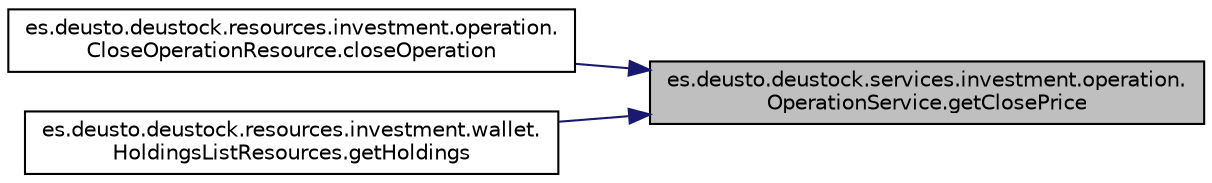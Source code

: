 digraph "es.deusto.deustock.services.investment.operation.OperationService.getClosePrice"
{
 // LATEX_PDF_SIZE
  edge [fontname="Helvetica",fontsize="10",labelfontname="Helvetica",labelfontsize="10"];
  node [fontname="Helvetica",fontsize="10",shape=record];
  rankdir="RL";
  Node1 [label="es.deusto.deustock.services.investment.operation.\lOperationService.getClosePrice",height=0.2,width=0.4,color="black", fillcolor="grey75", style="filled", fontcolor="black",tooltip=" "];
  Node1 -> Node2 [dir="back",color="midnightblue",fontsize="10",style="solid",fontname="Helvetica"];
  Node2 [label="es.deusto.deustock.resources.investment.operation.\lCloseOperationResource.closeOperation",height=0.2,width=0.4,color="black", fillcolor="white", style="filled",URL="$classes_1_1deusto_1_1deustock_1_1resources_1_1investment_1_1operation_1_1_close_operation_resource.html#a97a5e40fc7a80e301007021f36f79319",tooltip=" "];
  Node1 -> Node3 [dir="back",color="midnightblue",fontsize="10",style="solid",fontname="Helvetica"];
  Node3 [label="es.deusto.deustock.resources.investment.wallet.\lHoldingsListResources.getHoldings",height=0.2,width=0.4,color="black", fillcolor="white", style="filled",URL="$classes_1_1deusto_1_1deustock_1_1resources_1_1investment_1_1wallet_1_1_holdings_list_resources.html#a2ef4da272998d4d00c1c1d7b662f0b60",tooltip=" "];
}
